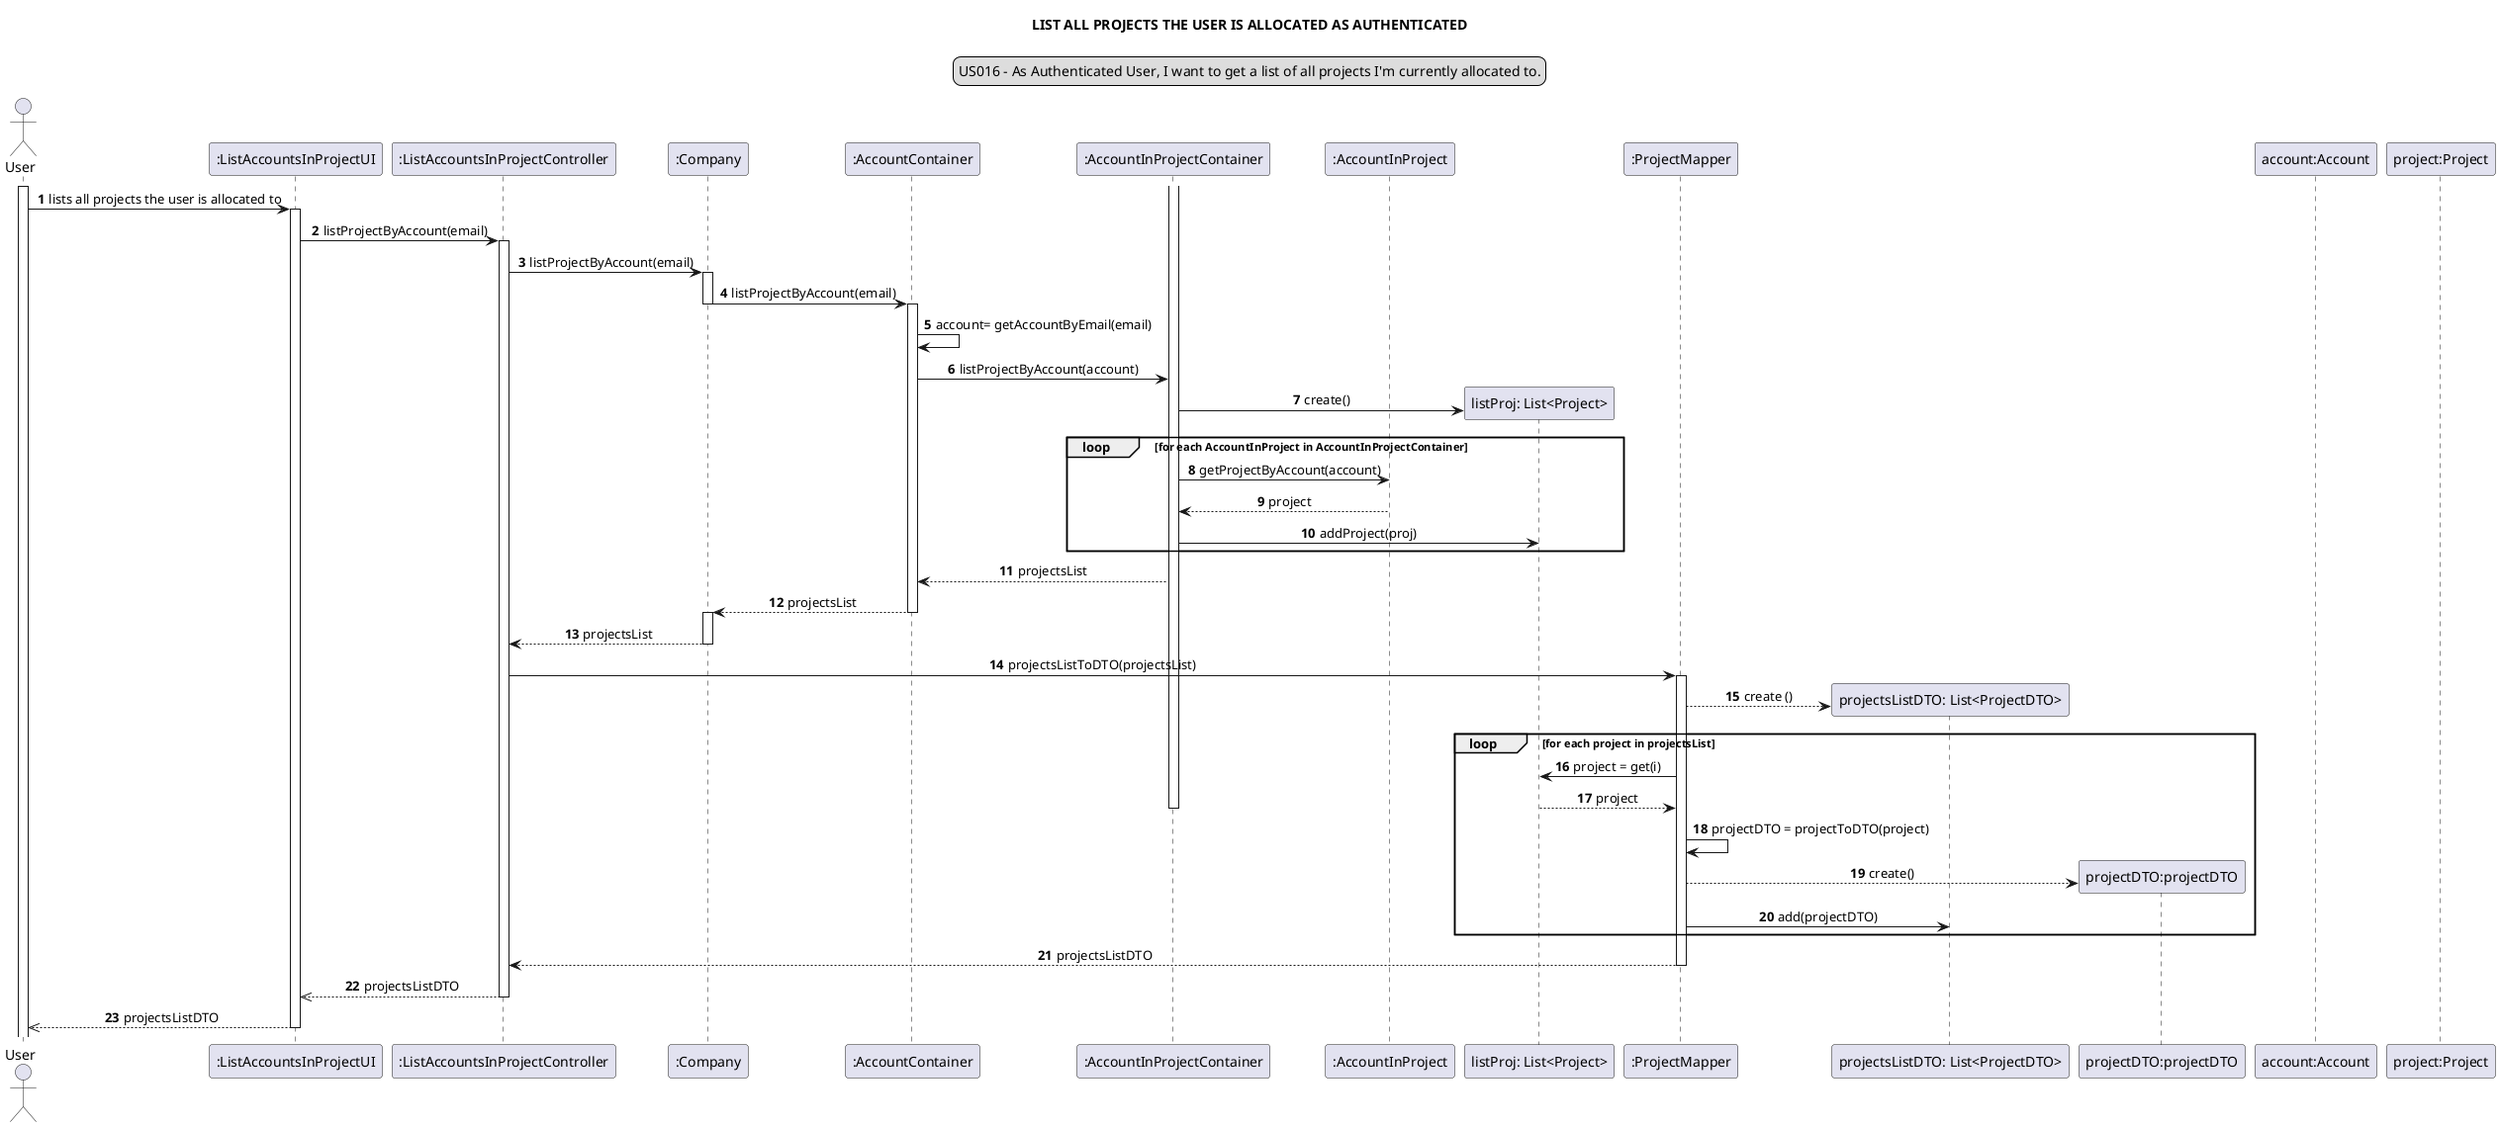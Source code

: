 @startuml
skinparam sequenceMessageAlign center
title LIST ALL PROJECTS THE USER IS ALLOCATED AS AUTHENTICATED
legend top
US016 - As Authenticated User, I want to get a list of all projects I'm currently allocated to.
end legend
autonumber
actor User
participant ":ListAccountsInProjectUI" as ui
participant ":ListAccountsInProjectController" as controller
participant ":Company" as company
participant ":AccountContainer" as container
participant ":AccountInProjectContainer" as aipc
participant ":AccountInProject" as aip
participant "listProj: List<Project>" as list
participant ":ProjectMapper" as mapper
participant "projectsListDTO: List<ProjectDTO>" as listdto
participant "projectDTO:projectDTO" as DTO
participant "account:Account"
participant "project:Project"

activate User
User -> ui: lists all projects the user is allocated to
activate ui
ui -> controller: listProjectByAccount(email)
activate controller
controller -> company: listProjectByAccount(email)
activate company
company -> container: listProjectByAccount(email)
deactivate company
activate container
container ->container: account= getAccountByEmail(email)
container -> aipc: listProjectByAccount(account)
create list
aipc -> list :create()
loop for each AccountInProject in AccountInProjectContainer
aipc -> aip : getProjectByAccount(account)
aip --> aipc : project
aipc -> list : addProject(proj)
end loop
activate aipc
aipc --> container : projectsList
container--> company : projectsList
deactivate container
activate company
company --> controller : projectsList
deactivate company
controller -> mapper: projectsListToDTO(projectsList)
activate mapper
create listdto
mapper --> listdto : create ()
loop for each project in projectsList
mapper -> list: project = get(i)
list --> mapper: project
deactivate aipc
mapper -> mapper : projectDTO = projectToDTO(project)
create DTO
mapper --> DTO : create()
mapper ->listdto :add(projectDTO)
end loop
mapper --> controller :projectsListDTO
deactivate mapper
controller -->> ui: projectsListDTO
deactivate controller
ui -->> User: projectsListDTO
deactivate ui
@enduml
